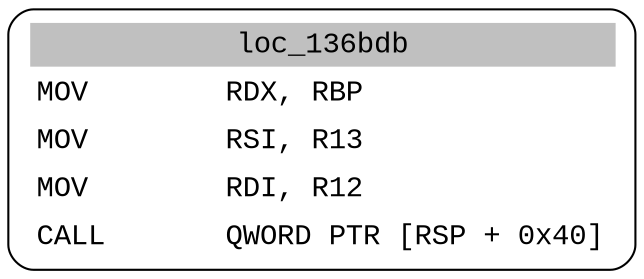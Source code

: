 digraph asm_graph {
1941 [
shape="Mrecord" fontname="Courier New"label =<<table border="0" cellborder="0" cellpadding="3"><tr><td align="center" colspan="2" bgcolor="grey">loc_136bdb</td></tr><tr><td align="left">MOV        RDX, RBP</td></tr><tr><td align="left">MOV        RSI, R13</td></tr><tr><td align="left">MOV        RDI, R12</td></tr><tr><td align="left">CALL       QWORD PTR [RSP + 0x40]</td></tr></table>> ];
}